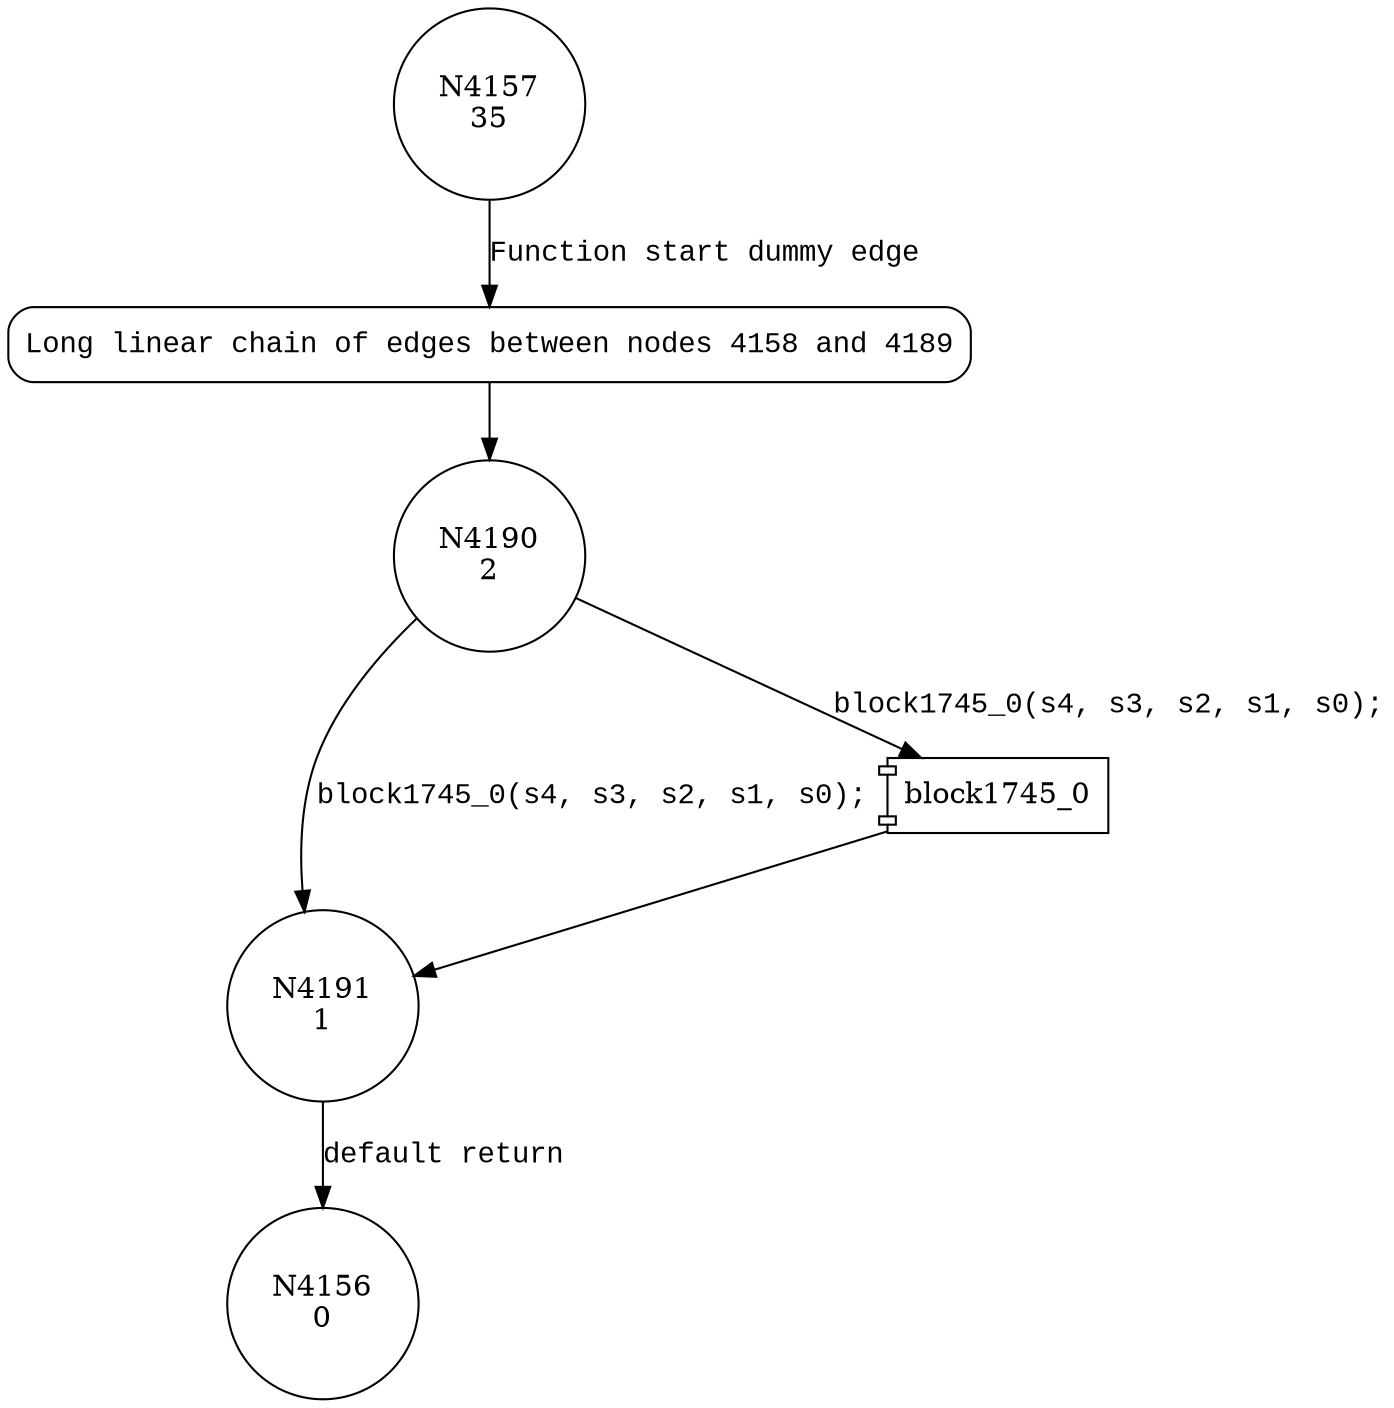 digraph block1681_0 {
4157 [shape="circle" label="N4157\n35"]
4158 [shape="circle" label="N4158\n34"]
4190 [shape="circle" label="N4190\n2"]
4191 [shape="circle" label="N4191\n1"]
4156 [shape="circle" label="N4156\n0"]
4158 [style="filled,bold" penwidth="1" fillcolor="white" fontname="Courier New" shape="Mrecord" label="Long linear chain of edges between nodes 4158 and 4189"]
4158 -> 4190[label=""]
4157 -> 4158 [label="Function start dummy edge" fontname="Courier New"]
100350 [shape="component" label="block1745_0"]
4190 -> 100350 [label="block1745_0(s4, s3, s2, s1, s0);" fontname="Courier New"]
100350 -> 4191 [label="" fontname="Courier New"]
4190 -> 4191 [label="block1745_0(s4, s3, s2, s1, s0);" fontname="Courier New"]
4191 -> 4156 [label="default return" fontname="Courier New"]
}